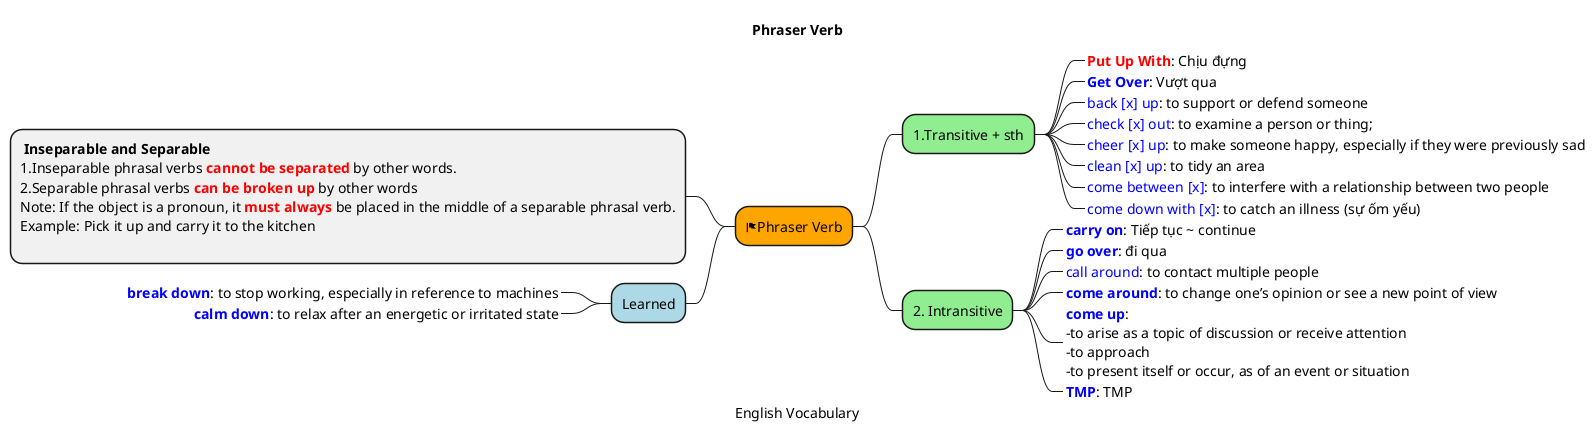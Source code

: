 @startmindmap
'https://plantuml.com/mindmap-diagram

caption English Vocabulary
title Phraser Verb

*[#Orange] <&flag>Phraser Verb

left side
'There are two types of phrasal verbs.
'**[#lightgreen] Inseparable and Separable
**: <b>Inseparable and Separable
'-- Inseparable --
1.Inseparable phrasal verbs <color:red><b>cannot be separated</color> by other words.
'-- Separable --
2.Separable phrasal verbs <color:red><b>can be broken up</color> by other words
'+) A + Object + B
'+) A + B + Object
Note: If the object is a pronoun, it <color:red><b>must always</color> be placed in the middle of a separable phrasal verb.
Example: Pick it up and carry it to the kitchen
;

right side

'Transitive phrasal verbs use a direct object
**[#lightgreen] 1.Transitive + sth
***_ <color:red><b>Put Up With</color>: Chịu đựng
***_ <color:blue><b>Get Over</color>: Vượt qua
***_ <color:blue>back [x] up</color>: to support or defend someone
'****_ When the class was making fun of me, only the teacher backed me up.
***_ <color:blue>check [x] out</color>: to examine a person or thing;
'when used in reference to a person, can connote looking at them with romantic or sexual interest
'****_ I’ll check the contract out. / I’ll check out the contract.
***_ <color:blue>cheer [x] up</color>: to make someone happy, especially if they were previously sad
***_ <color:blue>clean [x] up</color>: to tidy an area
***_ <color:blue>come between [x]</color>: to interfere with a relationship between two people
***_ <color:blue>come down with [x]</color>: to catch an illness (sự ốm yếu)

'***_ come out of [x] to happen as a consequence of another event


**[#lightgreen] 2. Intransitive
'Intransitive phrasal verbs (Nội động từ) do not use an object
'Inseparable phrasal verbs cannot be split up; the verb and the particle must staytogether.
'All intransitive phrasal verbs are inseparable.
'Some transitive phrasal verbs are also inseparable
***_ <color:blue><b>carry on</color>: Tiếp tục ~ continue
***_ <color:blue><b>go over</color>: đi qua
***_ <color:blue>call around</color>: to contact multiple people
'****_ Roy called around to find a nearby mechanic.

***_ <color:blue><b>come around</color>: to change one’s opinion or see a new point of view
***_ <color:blue><b>come up</color>: \n-to arise as a topic of discussion or receive attention\n-to approach \n-to present itself or occur, as of an event or situation
***_ <color:blue><b>TMP</color>: TMP




left side
**[#lightblue] Learned
'***_ <color:blue><b>go over</color>: đi qua
***_ <color:blue><b>break down</color>: to stop working, especially in reference to machines
'****_ The ice cream machine at McDonald’s often breaks down.
***_ <color:blue><b>calm down</color>: to relax after an energetic or irritated state
'****_ I need a few minutes to calm down after that match.



'header
'My super header
'endheader

'center footer My super footer

'legend right
'  Short
'  legend
'endlegend
@endmindmap
